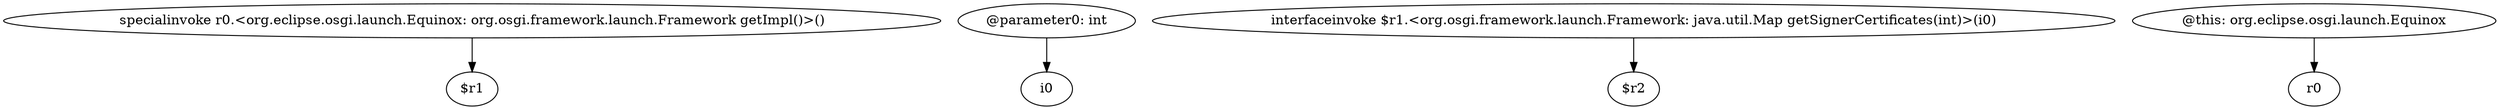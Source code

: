 digraph g {
0[label="specialinvoke r0.<org.eclipse.osgi.launch.Equinox: org.osgi.framework.launch.Framework getImpl()>()"]
1[label="$r1"]
0->1[label=""]
2[label="@parameter0: int"]
3[label="i0"]
2->3[label=""]
4[label="interfaceinvoke $r1.<org.osgi.framework.launch.Framework: java.util.Map getSignerCertificates(int)>(i0)"]
5[label="$r2"]
4->5[label=""]
6[label="@this: org.eclipse.osgi.launch.Equinox"]
7[label="r0"]
6->7[label=""]
}